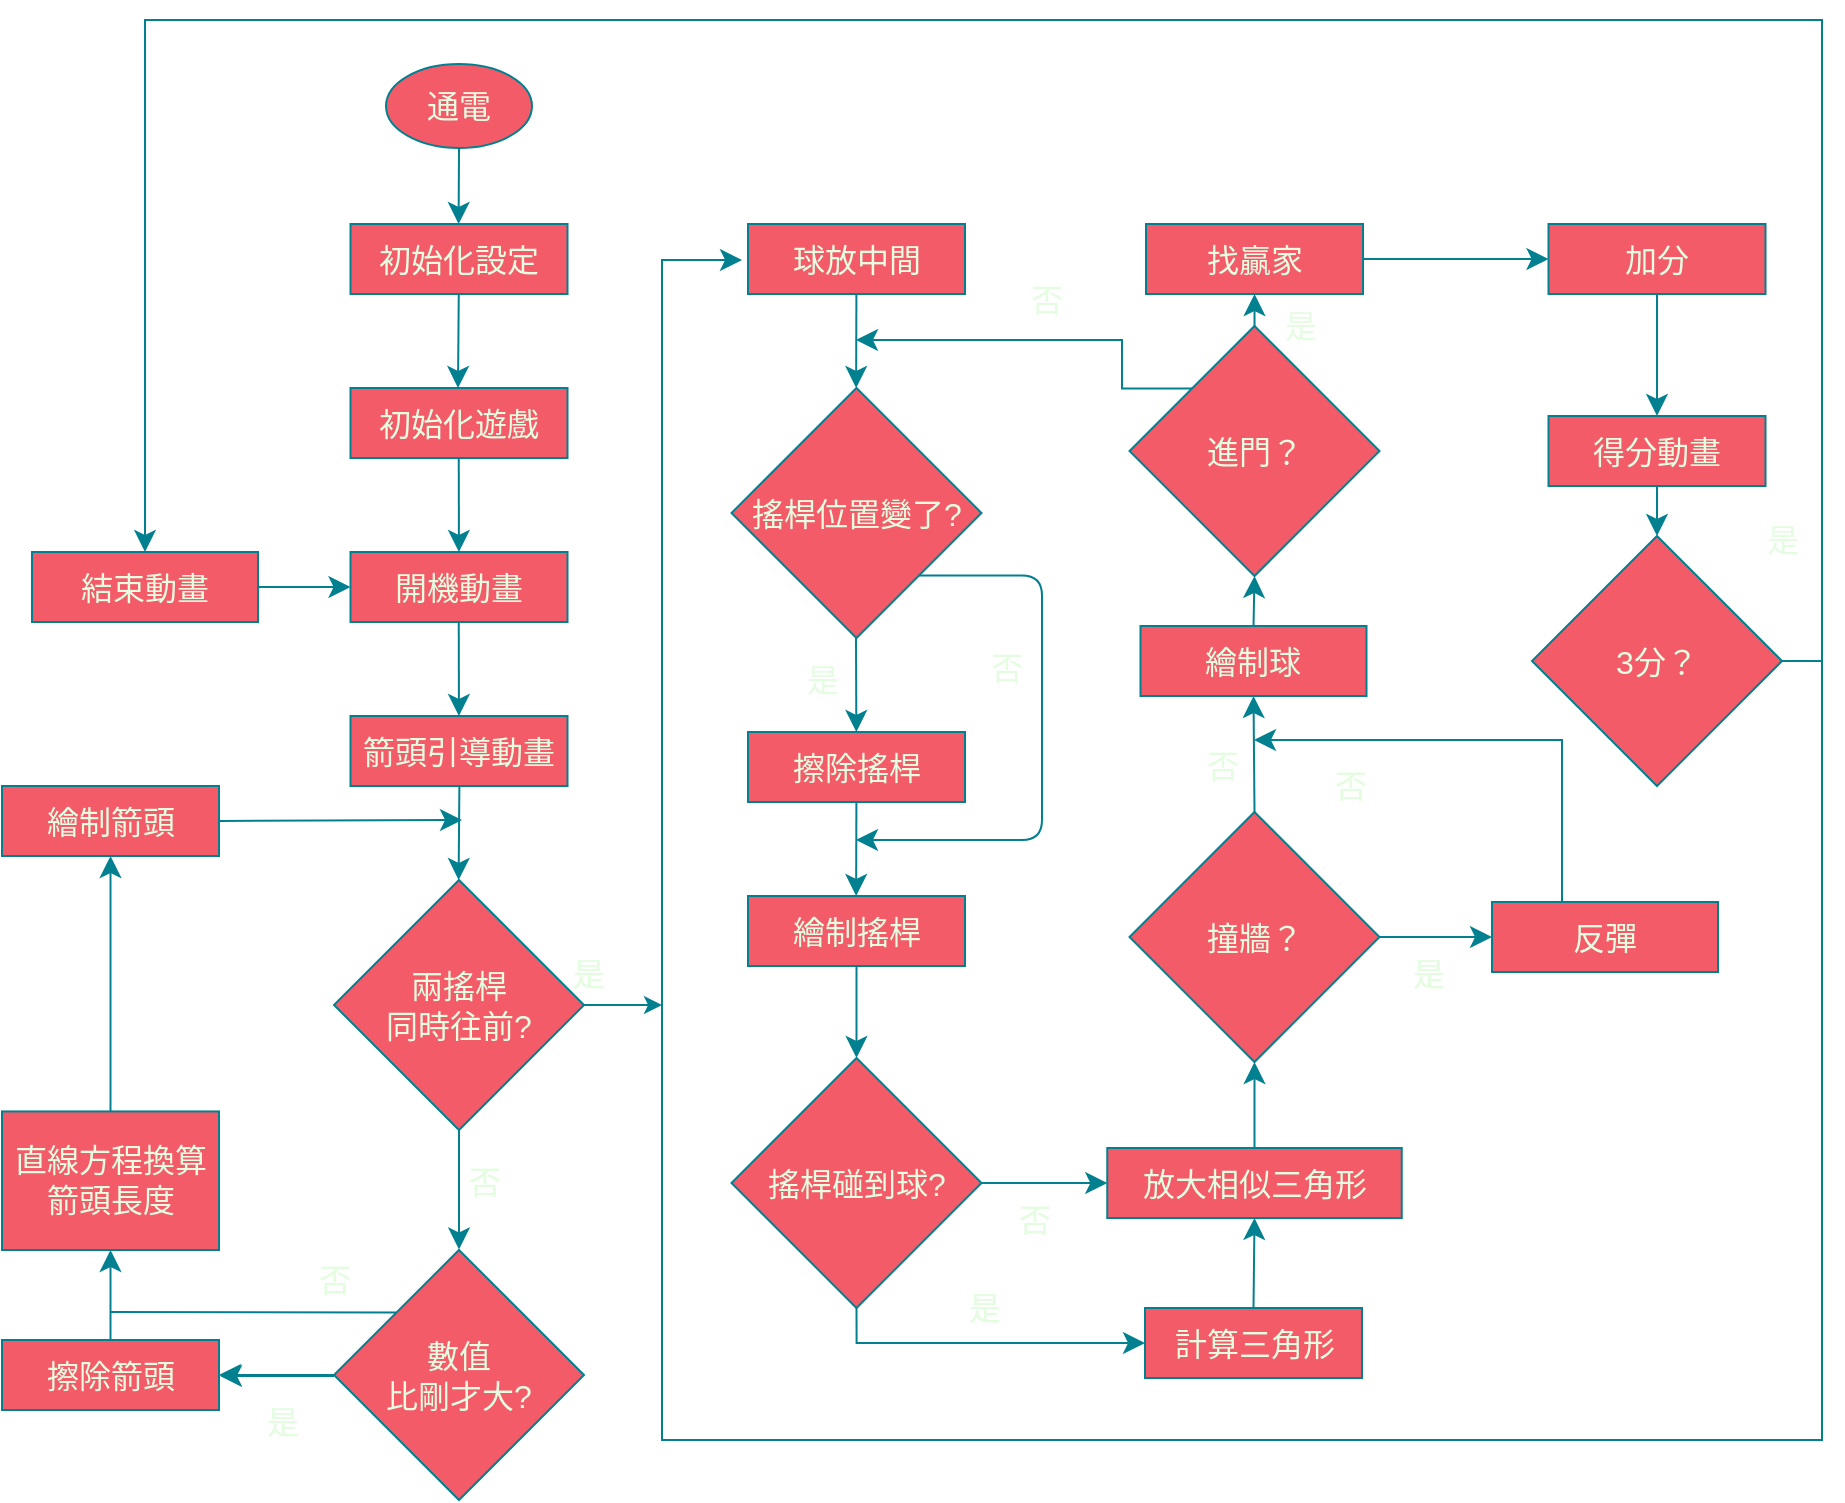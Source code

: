 <mxfile version="21.5.0" type="github">
  <diagram name="Page-1" id="_vV8z-4bH4aNI5SvgFvr">
    <mxGraphModel dx="1500" dy="757" grid="1" gridSize="10" guides="1" tooltips="1" connect="1" arrows="1" fold="1" page="0" pageScale="1" pageWidth="850" pageHeight="1100" background="none" math="0" shadow="0">
      <root>
        <mxCell id="0" />
        <mxCell id="1" parent="0" />
        <mxCell id="f-ifP4W6vxq-8xgNUm1K-2" value="通電" style="ellipse;whiteSpace=wrap;html=1;fontSize=16;labelBackgroundColor=none;rounded=0;fillColor=#F45B69;strokeColor=#028090;fontColor=#E4FDE1;" parent="1" vertex="1">
          <mxGeometry x="442" y="162" width="73" height="42" as="geometry" />
        </mxCell>
        <mxCell id="f-ifP4W6vxq-8xgNUm1K-3" value="初始化遊戲" style="rounded=0;whiteSpace=wrap;html=1;fontSize=16;labelBackgroundColor=none;fillColor=#F45B69;strokeColor=#028090;fontColor=#E4FDE1;" parent="1" vertex="1">
          <mxGeometry x="424.25" y="324" width="108.5" height="35" as="geometry" />
        </mxCell>
        <mxCell id="f-ifP4W6vxq-8xgNUm1K-6" value="開機動畫" style="rounded=0;whiteSpace=wrap;html=1;fontSize=16;labelBackgroundColor=none;fillColor=#F45B69;strokeColor=#028090;fontColor=#E4FDE1;" parent="1" vertex="1">
          <mxGeometry x="424.25" y="406" width="108.5" height="35" as="geometry" />
        </mxCell>
        <mxCell id="f-ifP4W6vxq-8xgNUm1K-7" value="" style="endArrow=classic;html=1;rounded=0;fontSize=12;startSize=8;endSize=8;curved=1;labelBackgroundColor=none;fontColor=default;strokeColor=#028090;" parent="1" target="f-ifP4W6vxq-8xgNUm1K-6" edge="1">
          <mxGeometry width="50" height="50" relative="1" as="geometry">
            <mxPoint x="478.38" y="359" as="sourcePoint" />
            <mxPoint x="478.38" y="386" as="targetPoint" />
          </mxGeometry>
        </mxCell>
        <mxCell id="f-ifP4W6vxq-8xgNUm1K-8" value="箭頭引導動畫" style="rounded=0;whiteSpace=wrap;html=1;fontSize=16;labelBackgroundColor=none;fillColor=#F45B69;strokeColor=#028090;fontColor=#E4FDE1;" parent="1" vertex="1">
          <mxGeometry x="424.25" y="488" width="108.5" height="35" as="geometry" />
        </mxCell>
        <mxCell id="f-ifP4W6vxq-8xgNUm1K-9" value="" style="endArrow=classic;html=1;rounded=0;fontSize=12;startSize=8;endSize=8;curved=1;labelBackgroundColor=none;fontColor=default;strokeColor=#028090;" parent="1" target="f-ifP4W6vxq-8xgNUm1K-8" edge="1">
          <mxGeometry width="50" height="50" relative="1" as="geometry">
            <mxPoint x="478.38" y="441" as="sourcePoint" />
            <mxPoint x="478.38" y="468" as="targetPoint" />
          </mxGeometry>
        </mxCell>
        <mxCell id="f-ifP4W6vxq-8xgNUm1K-11" value="" style="endArrow=classic;html=1;rounded=0;fontSize=12;startSize=8;endSize=8;curved=1;labelBackgroundColor=none;fontColor=default;strokeColor=#028090;" parent="1" edge="1">
          <mxGeometry width="50" height="50" relative="1" as="geometry">
            <mxPoint x="478.69" y="523" as="sourcePoint" />
            <mxPoint x="478.31" y="570" as="targetPoint" />
          </mxGeometry>
        </mxCell>
        <mxCell id="WK4xcvCWI10CoFq3gpq9-1" value="兩搖桿&lt;br&gt;同時往前?" style="rhombus;whiteSpace=wrap;html=1;fontSize=16;labelBackgroundColor=none;rounded=0;fillColor=#F45B69;strokeColor=#028090;fontColor=#E4FDE1;" parent="1" vertex="1">
          <mxGeometry x="416" y="570" width="125" height="125" as="geometry" />
        </mxCell>
        <mxCell id="WK4xcvCWI10CoFq3gpq9-6" value="" style="endArrow=classic;html=1;rounded=0;fontSize=12;startSize=8;endSize=8;curved=1;entryX=0.5;entryY=0;entryDx=0;entryDy=0;labelBackgroundColor=none;fontColor=default;strokeColor=#028090;" parent="1" source="WK4xcvCWI10CoFq3gpq9-1" edge="1">
          <mxGeometry width="50" height="50" relative="1" as="geometry">
            <mxPoint x="549" y="653" as="sourcePoint" />
            <mxPoint x="478.5" y="754.72" as="targetPoint" />
          </mxGeometry>
        </mxCell>
        <mxCell id="WK4xcvCWI10CoFq3gpq9-9" value="否" style="edgeLabel;html=1;align=center;verticalAlign=middle;resizable=0;points=[];fontSize=16;labelBackgroundColor=none;rounded=0;fontColor=#E4FDE1;" parent="WK4xcvCWI10CoFq3gpq9-6" vertex="1" connectable="0">
          <mxGeometry x="-0.248" relative="1" as="geometry">
            <mxPoint x="12" y="3" as="offset" />
          </mxGeometry>
        </mxCell>
        <mxCell id="1jzBC73_LfHKv8yz7753-2" value="否" style="edgeLabel;html=1;align=center;verticalAlign=middle;resizable=0;points=[];fontSize=16;labelBackgroundColor=none;rounded=0;fontColor=#E4FDE1;" vertex="1" connectable="0" parent="WK4xcvCWI10CoFq3gpq9-6">
          <mxGeometry x="-0.248" relative="1" as="geometry">
            <mxPoint x="12" y="3" as="offset" />
          </mxGeometry>
        </mxCell>
        <mxCell id="WK4xcvCWI10CoFq3gpq9-12" value="初始化設定" style="rounded=0;whiteSpace=wrap;html=1;fontSize=16;labelBackgroundColor=none;fillColor=#F45B69;strokeColor=#028090;fontColor=#E4FDE1;" parent="1" vertex="1">
          <mxGeometry x="424.25" y="242" width="108.5" height="35" as="geometry" />
        </mxCell>
        <mxCell id="WK4xcvCWI10CoFq3gpq9-13" value="" style="endArrow=classic;html=1;rounded=0;fontSize=12;startSize=8;endSize=8;curved=1;labelBackgroundColor=none;fontColor=default;strokeColor=#028090;" parent="1" edge="1">
          <mxGeometry width="50" height="50" relative="1" as="geometry">
            <mxPoint x="478.38" y="277" as="sourcePoint" />
            <mxPoint x="478" y="324" as="targetPoint" />
          </mxGeometry>
        </mxCell>
        <mxCell id="WK4xcvCWI10CoFq3gpq9-16" value="" style="endArrow=classic;html=1;rounded=0;fontSize=12;startSize=8;endSize=8;curved=1;exitX=0.5;exitY=1;exitDx=0;exitDy=0;labelBackgroundColor=none;fontColor=default;strokeColor=#028090;" parent="1" source="f-ifP4W6vxq-8xgNUm1K-2" edge="1">
          <mxGeometry width="50" height="50" relative="1" as="geometry">
            <mxPoint x="479" y="205" as="sourcePoint" />
            <mxPoint x="478.31" y="242" as="targetPoint" />
          </mxGeometry>
        </mxCell>
        <mxCell id="WK4xcvCWI10CoFq3gpq9-19" value="球放中間" style="rounded=0;whiteSpace=wrap;html=1;fontSize=16;labelBackgroundColor=none;fillColor=#F45B69;strokeColor=#028090;fontColor=#E4FDE1;" parent="1" vertex="1">
          <mxGeometry x="623" y="242" width="108.5" height="35" as="geometry" />
        </mxCell>
        <mxCell id="WK4xcvCWI10CoFq3gpq9-30" value="擦除搖桿" style="rounded=0;whiteSpace=wrap;html=1;fontSize=16;labelBackgroundColor=none;fillColor=#F45B69;strokeColor=#028090;fontColor=#E4FDE1;" parent="1" vertex="1">
          <mxGeometry x="623" y="496" width="108.5" height="35" as="geometry" />
        </mxCell>
        <mxCell id="WK4xcvCWI10CoFq3gpq9-31" value="是" style="endArrow=classic;html=1;rounded=0;fontSize=16;startSize=8;endSize=8;curved=1;labelBackgroundColor=none;fontColor=#E4FDE1;strokeColor=#028090;" parent="1" target="WK4xcvCWI10CoFq3gpq9-30" edge="1">
          <mxGeometry x="-0.109" y="-17" width="50" height="50" relative="1" as="geometry">
            <mxPoint x="677" y="449" as="sourcePoint" />
            <mxPoint x="677.13" y="476" as="targetPoint" />
            <mxPoint as="offset" />
          </mxGeometry>
        </mxCell>
        <mxCell id="WK4xcvCWI10CoFq3gpq9-34" value="直線方程換算&lt;br&gt;箭頭長度" style="rounded=0;whiteSpace=wrap;html=1;fontSize=16;labelBackgroundColor=none;fillColor=#F45B69;strokeColor=#028090;fontColor=#E4FDE1;" parent="1" vertex="1">
          <mxGeometry x="250" y="685.72" width="108.5" height="69.28" as="geometry" />
        </mxCell>
        <mxCell id="WK4xcvCWI10CoFq3gpq9-42" value="搖桿碰到球?" style="rhombus;whiteSpace=wrap;html=1;fontSize=16;labelBackgroundColor=none;rounded=0;fillColor=#F45B69;strokeColor=#028090;fontColor=#E4FDE1;" parent="1" vertex="1">
          <mxGeometry x="614.75" y="659" width="125" height="125" as="geometry" />
        </mxCell>
        <mxCell id="WK4xcvCWI10CoFq3gpq9-45" value="放大相似三角形" style="rounded=0;whiteSpace=wrap;html=1;fontSize=16;labelBackgroundColor=none;fillColor=#F45B69;strokeColor=#028090;fontColor=#E4FDE1;" parent="1" vertex="1">
          <mxGeometry x="802.63" y="704" width="147.25" height="35" as="geometry" />
        </mxCell>
        <mxCell id="WK4xcvCWI10CoFq3gpq9-46" value="" style="endArrow=classic;html=1;rounded=0;fontSize=12;startSize=8;endSize=8;curved=1;entryX=0;entryY=0.5;entryDx=0;entryDy=0;exitX=1;exitY=0.5;exitDx=0;exitDy=0;labelBackgroundColor=none;fontColor=default;strokeColor=#028090;" parent="1" source="WK4xcvCWI10CoFq3gpq9-42" target="WK4xcvCWI10CoFq3gpq9-45" edge="1">
          <mxGeometry width="50" height="50" relative="1" as="geometry">
            <mxPoint x="773" y="738" as="sourcePoint" />
            <mxPoint x="810" y="621" as="targetPoint" />
          </mxGeometry>
        </mxCell>
        <mxCell id="WK4xcvCWI10CoFq3gpq9-78" value="否" style="edgeLabel;html=1;align=center;verticalAlign=middle;resizable=0;points=[];fontSize=16;labelBackgroundColor=none;rounded=0;fontColor=#E4FDE1;" parent="WK4xcvCWI10CoFq3gpq9-46" vertex="1" connectable="0">
          <mxGeometry x="-0.193" relative="1" as="geometry">
            <mxPoint y="18" as="offset" />
          </mxGeometry>
        </mxCell>
        <mxCell id="1jzBC73_LfHKv8yz7753-6" value="否" style="edgeLabel;html=1;align=center;verticalAlign=middle;resizable=0;points=[];fontSize=16;labelBackgroundColor=none;rounded=0;fontColor=#E4FDE1;" vertex="1" connectable="0" parent="WK4xcvCWI10CoFq3gpq9-46">
          <mxGeometry x="-0.193" relative="1" as="geometry">
            <mxPoint y="18" as="offset" />
          </mxGeometry>
        </mxCell>
        <mxCell id="WK4xcvCWI10CoFq3gpq9-49" value="計算三角形" style="rounded=0;whiteSpace=wrap;html=1;fontSize=16;labelBackgroundColor=none;fillColor=#F45B69;strokeColor=#028090;fontColor=#E4FDE1;" parent="1" vertex="1">
          <mxGeometry x="821.5" y="784" width="108.5" height="35" as="geometry" />
        </mxCell>
        <mxCell id="WK4xcvCWI10CoFq3gpq9-50" value="搖桿位置變了?" style="rhombus;whiteSpace=wrap;html=1;fontSize=16;labelBackgroundColor=none;rounded=0;fillColor=#F45B69;strokeColor=#028090;fontColor=#E4FDE1;" parent="1" vertex="1">
          <mxGeometry x="614.75" y="324" width="125" height="125" as="geometry" />
        </mxCell>
        <mxCell id="WK4xcvCWI10CoFq3gpq9-51" value="" style="endArrow=classic;html=1;rounded=0;fontSize=12;startSize=8;endSize=8;curved=1;labelBackgroundColor=none;fontColor=default;strokeColor=#028090;" parent="1" edge="1">
          <mxGeometry width="50" height="50" relative="1" as="geometry">
            <mxPoint x="677.2" y="277" as="sourcePoint" />
            <mxPoint x="677.07" y="324" as="targetPoint" />
          </mxGeometry>
        </mxCell>
        <mxCell id="WK4xcvCWI10CoFq3gpq9-55" value="" style="endArrow=classic;html=1;rounded=0;fontSize=12;startSize=8;endSize=8;curved=1;labelBackgroundColor=none;fontColor=default;strokeColor=#028090;" parent="1" edge="1">
          <mxGeometry width="50" height="50" relative="1" as="geometry">
            <mxPoint x="677.2" y="531" as="sourcePoint" />
            <mxPoint x="677.07" y="578" as="targetPoint" />
          </mxGeometry>
        </mxCell>
        <mxCell id="YpbLFoR8284MwdoEuXKl-1" style="orthogonalLoop=1;jettySize=auto;html=1;exitX=0;exitY=0;exitDx=0;exitDy=0;fontSize=12;startSize=8;endSize=8;labelBackgroundColor=none;fontColor=default;rounded=0;endArrow=none;endFill=0;strokeColor=#028090;" parent="1" source="WK4xcvCWI10CoFq3gpq9-56" edge="1">
          <mxGeometry relative="1" as="geometry">
            <mxPoint x="304" y="786" as="targetPoint" />
          </mxGeometry>
        </mxCell>
        <mxCell id="YpbLFoR8284MwdoEuXKl-2" value="否" style="edgeLabel;html=1;align=center;verticalAlign=middle;resizable=0;points=[];fontSize=16;labelBackgroundColor=none;rounded=0;fontColor=#E4FDE1;" parent="YpbLFoR8284MwdoEuXKl-1" vertex="1" connectable="0">
          <mxGeometry x="-0.115" y="-3" relative="1" as="geometry">
            <mxPoint x="32" y="-13" as="offset" />
          </mxGeometry>
        </mxCell>
        <mxCell id="1jzBC73_LfHKv8yz7753-3" value="否" style="edgeLabel;html=1;align=center;verticalAlign=middle;resizable=0;points=[];fontSize=16;labelBackgroundColor=none;rounded=0;fontColor=#E4FDE1;" vertex="1" connectable="0" parent="YpbLFoR8284MwdoEuXKl-1">
          <mxGeometry x="-0.115" y="-3" relative="1" as="geometry">
            <mxPoint x="32" y="-13" as="offset" />
          </mxGeometry>
        </mxCell>
        <mxCell id="WK4xcvCWI10CoFq3gpq9-56" value="數值&lt;br&gt;比剛才大?" style="rhombus;whiteSpace=wrap;html=1;fontSize=16;labelBackgroundColor=none;rounded=0;fillColor=#F45B69;strokeColor=#028090;fontColor=#E4FDE1;" parent="1" vertex="1">
          <mxGeometry x="416" y="755" width="125" height="125" as="geometry" />
        </mxCell>
        <mxCell id="WK4xcvCWI10CoFq3gpq9-57" value="" style="endArrow=classic;html=1;rounded=0;fontSize=12;startSize=8;endSize=8;curved=1;labelBackgroundColor=none;fontColor=default;exitX=0.5;exitY=0;exitDx=0;exitDy=0;entryX=0.5;entryY=1;entryDx=0;entryDy=0;strokeColor=#028090;" parent="1" source="WK4xcvCWI10CoFq3gpq9-58" target="WK4xcvCWI10CoFq3gpq9-34" edge="1">
          <mxGeometry width="50" height="50" relative="1" as="geometry">
            <mxPoint x="320" y="780" as="sourcePoint" />
            <mxPoint x="370" y="770" as="targetPoint" />
          </mxGeometry>
        </mxCell>
        <mxCell id="WK4xcvCWI10CoFq3gpq9-58" value="擦除箭頭" style="rounded=0;whiteSpace=wrap;html=1;fontSize=16;labelBackgroundColor=none;fillColor=#F45B69;strokeColor=#028090;fontColor=#E4FDE1;" parent="1" vertex="1">
          <mxGeometry x="250" y="800" width="108.5" height="35" as="geometry" />
        </mxCell>
        <mxCell id="WK4xcvCWI10CoFq3gpq9-63" value="是" style="endArrow=classic;html=1;rounded=0;fontSize=16;startSize=8;endSize=8;curved=1;labelBackgroundColor=none;fontColor=#E4FDE1;exitX=0;exitY=0.5;exitDx=0;exitDy=0;strokeColor=#028090;" parent="1" source="WK4xcvCWI10CoFq3gpq9-56" target="WK4xcvCWI10CoFq3gpq9-58" edge="1">
          <mxGeometry x="-0.096" y="23" width="50" height="50" relative="1" as="geometry">
            <mxPoint x="321.69" y="679.86" as="sourcePoint" />
            <mxPoint x="360" y="723" as="targetPoint" />
            <mxPoint as="offset" />
          </mxGeometry>
        </mxCell>
        <mxCell id="WK4xcvCWI10CoFq3gpq9-65" value="繪制箭頭" style="rounded=0;whiteSpace=wrap;html=1;fontSize=16;labelBackgroundColor=none;fillColor=#F45B69;strokeColor=#028090;fontColor=#E4FDE1;" parent="1" vertex="1">
          <mxGeometry x="250" y="523.0" width="108.5" height="35" as="geometry" />
        </mxCell>
        <mxCell id="WK4xcvCWI10CoFq3gpq9-66" value="" style="endArrow=classic;html=1;rounded=0;fontSize=12;startSize=8;endSize=8;curved=1;exitX=0.5;exitY=0;exitDx=0;exitDy=0;labelBackgroundColor=none;fontColor=default;entryX=0.5;entryY=1;entryDx=0;entryDy=0;strokeColor=#028090;" parent="1" source="WK4xcvCWI10CoFq3gpq9-34" target="WK4xcvCWI10CoFq3gpq9-65" edge="1">
          <mxGeometry width="50" height="50" relative="1" as="geometry">
            <mxPoint x="322" y="645.0" as="sourcePoint" />
            <mxPoint x="340" y="590" as="targetPoint" />
          </mxGeometry>
        </mxCell>
        <mxCell id="WK4xcvCWI10CoFq3gpq9-67" value="" style="endArrow=classic;html=1;rounded=0;fontSize=12;startSize=8;endSize=8;exitX=1;exitY=0.5;exitDx=0;exitDy=0;labelBackgroundColor=none;fontColor=default;endFill=1;strokeColor=#028090;" parent="1" source="WK4xcvCWI10CoFq3gpq9-65" edge="1">
          <mxGeometry width="50" height="50" relative="1" as="geometry">
            <mxPoint x="364" y="613" as="sourcePoint" />
            <mxPoint x="480" y="540" as="targetPoint" />
          </mxGeometry>
        </mxCell>
        <mxCell id="WK4xcvCWI10CoFq3gpq9-69" value="繪制搖桿" style="rounded=0;whiteSpace=wrap;html=1;fontSize=16;labelBackgroundColor=none;fillColor=#F45B69;strokeColor=#028090;fontColor=#E4FDE1;" parent="1" vertex="1">
          <mxGeometry x="623" y="578" width="108.5" height="35" as="geometry" />
        </mxCell>
        <mxCell id="WK4xcvCWI10CoFq3gpq9-70" value="" style="endArrow=classic;html=1;rounded=0;fontSize=12;startSize=8;endSize=8;curved=1;entryX=0.5;entryY=0;entryDx=0;entryDy=0;exitX=0.5;exitY=1;exitDx=0;exitDy=0;labelBackgroundColor=none;fontColor=default;strokeColor=#028090;" parent="1" source="WK4xcvCWI10CoFq3gpq9-69" target="WK4xcvCWI10CoFq3gpq9-42" edge="1">
          <mxGeometry width="50" height="50" relative="1" as="geometry">
            <mxPoint x="677.2" y="613" as="sourcePoint" />
            <mxPoint x="706" y="650" as="targetPoint" />
          </mxGeometry>
        </mxCell>
        <mxCell id="WK4xcvCWI10CoFq3gpq9-72" value="" style="endArrow=classic;html=1;rounded=0;fontSize=12;startSize=8;endSize=8;entryX=0;entryY=0.5;entryDx=0;entryDy=0;exitX=0.5;exitY=1;exitDx=0;exitDy=0;edgeStyle=orthogonalEdgeStyle;labelBackgroundColor=none;fontColor=default;strokeColor=#028090;" parent="1" source="WK4xcvCWI10CoFq3gpq9-42" target="WK4xcvCWI10CoFq3gpq9-49" edge="1">
          <mxGeometry width="50" height="50" relative="1" as="geometry">
            <mxPoint x="717" y="771" as="sourcePoint" />
            <mxPoint x="767" y="721" as="targetPoint" />
          </mxGeometry>
        </mxCell>
        <mxCell id="WK4xcvCWI10CoFq3gpq9-73" value="是" style="edgeLabel;html=1;align=center;verticalAlign=middle;resizable=0;points=[];fontSize=16;labelBackgroundColor=none;rounded=0;fontColor=#E4FDE1;" parent="WK4xcvCWI10CoFq3gpq9-72" vertex="1" connectable="0">
          <mxGeometry x="-0.068" y="2" relative="1" as="geometry">
            <mxPoint x="5" y="-16" as="offset" />
          </mxGeometry>
        </mxCell>
        <mxCell id="1jzBC73_LfHKv8yz7753-5" value="是" style="edgeLabel;html=1;align=center;verticalAlign=middle;resizable=0;points=[];fontSize=16;labelBackgroundColor=none;rounded=0;fontColor=#E4FDE1;" vertex="1" connectable="0" parent="WK4xcvCWI10CoFq3gpq9-72">
          <mxGeometry x="-0.068" y="2" relative="1" as="geometry">
            <mxPoint x="5" y="-16" as="offset" />
          </mxGeometry>
        </mxCell>
        <mxCell id="WK4xcvCWI10CoFq3gpq9-76" value="" style="endArrow=classic;html=1;rounded=0;fontSize=12;startSize=8;endSize=8;curved=1;exitX=0.5;exitY=0;exitDx=0;exitDy=0;entryX=0.5;entryY=1;entryDx=0;entryDy=0;labelBackgroundColor=none;fontColor=default;strokeColor=#028090;" parent="1" source="WK4xcvCWI10CoFq3gpq9-49" target="WK4xcvCWI10CoFq3gpq9-45" edge="1">
          <mxGeometry width="50" height="50" relative="1" as="geometry">
            <mxPoint x="826" y="717" as="sourcePoint" />
            <mxPoint x="931" y="760" as="targetPoint" />
          </mxGeometry>
        </mxCell>
        <mxCell id="WK4xcvCWI10CoFq3gpq9-79" value="繪制球" style="rounded=0;whiteSpace=wrap;html=1;fontSize=16;labelBackgroundColor=none;fillColor=#F45B69;strokeColor=#028090;fontColor=#E4FDE1;" parent="1" vertex="1">
          <mxGeometry x="819.25" y="443" width="113" height="35" as="geometry" />
        </mxCell>
        <mxCell id="WK4xcvCWI10CoFq3gpq9-84" value="" style="endArrow=classic;html=1;rounded=0;fontSize=12;startSize=8;endSize=8;curved=1;exitX=0.5;exitY=0;exitDx=0;exitDy=0;entryX=0.5;entryY=1;entryDx=0;entryDy=0;labelBackgroundColor=none;fontColor=default;strokeColor=#028090;" parent="1" source="y1NbbbOnnYokH4AwfsoX-2" target="WK4xcvCWI10CoFq3gpq9-79" edge="1">
          <mxGeometry width="50" height="50" relative="1" as="geometry">
            <mxPoint x="894" y="565" as="sourcePoint" />
            <mxPoint x="944" y="515" as="targetPoint" />
          </mxGeometry>
        </mxCell>
        <mxCell id="y1NbbbOnnYokH4AwfsoX-4" value="否" style="edgeLabel;html=1;align=center;verticalAlign=middle;resizable=0;points=[];fontSize=16;labelBackgroundColor=none;rounded=0;fontColor=#E4FDE1;" parent="WK4xcvCWI10CoFq3gpq9-84" vertex="1" connectable="0">
          <mxGeometry x="-0.45" y="1" relative="1" as="geometry">
            <mxPoint x="-15" y="-7" as="offset" />
          </mxGeometry>
        </mxCell>
        <mxCell id="WK4xcvCWI10CoFq3gpq9-85" value="進門？" style="rhombus;whiteSpace=wrap;html=1;fontSize=16;labelBackgroundColor=none;rounded=0;fillColor=#F45B69;strokeColor=#028090;fontColor=#E4FDE1;" parent="1" vertex="1">
          <mxGeometry x="813.76" y="293" width="125" height="125" as="geometry" />
        </mxCell>
        <mxCell id="WK4xcvCWI10CoFq3gpq9-86" value="" style="endArrow=classic;html=1;rounded=0;fontSize=12;startSize=8;endSize=8;curved=1;exitX=0.5;exitY=0;exitDx=0;exitDy=0;entryX=0.5;entryY=1;entryDx=0;entryDy=0;labelBackgroundColor=none;fontColor=default;strokeColor=#028090;" parent="1" source="WK4xcvCWI10CoFq3gpq9-79" target="WK4xcvCWI10CoFq3gpq9-85" edge="1">
          <mxGeometry width="50" height="50" relative="1" as="geometry">
            <mxPoint x="820.25" y="464" as="sourcePoint" />
            <mxPoint x="875.25" y="459" as="targetPoint" />
          </mxGeometry>
        </mxCell>
        <mxCell id="WK4xcvCWI10CoFq3gpq9-90" value="" style="endArrow=classic;html=1;rounded=0;fontSize=12;startSize=8;endSize=8;exitX=0;exitY=0;exitDx=0;exitDy=0;labelBackgroundColor=none;fontColor=default;edgeStyle=orthogonalEdgeStyle;endFill=1;strokeColor=#028090;" parent="1" source="WK4xcvCWI10CoFq3gpq9-85" edge="1">
          <mxGeometry x="0.073" y="-141" width="50" height="50" relative="1" as="geometry">
            <mxPoint x="869" y="447" as="sourcePoint" />
            <mxPoint x="677" y="300" as="targetPoint" />
            <Array as="points">
              <mxPoint x="810" y="324" />
              <mxPoint x="810" y="300" />
            </Array>
            <mxPoint x="101" y="42" as="offset" />
          </mxGeometry>
        </mxCell>
        <mxCell id="y1NbbbOnnYokH4AwfsoX-23" value="否" style="edgeLabel;html=1;align=center;verticalAlign=middle;resizable=0;points=[];fontSize=16;labelBackgroundColor=none;rounded=0;fontColor=#E4FDE1;" parent="WK4xcvCWI10CoFq3gpq9-90" vertex="1" connectable="0">
          <mxGeometry x="-0.188" y="-7" relative="1" as="geometry">
            <mxPoint x="-20" y="-13" as="offset" />
          </mxGeometry>
        </mxCell>
        <mxCell id="WK4xcvCWI10CoFq3gpq9-93" value="找贏家" style="rounded=0;whiteSpace=wrap;html=1;fontSize=16;labelBackgroundColor=none;fillColor=#F45B69;strokeColor=#028090;fontColor=#E4FDE1;" parent="1" vertex="1">
          <mxGeometry x="822.01" y="242" width="108.5" height="35" as="geometry" />
        </mxCell>
        <mxCell id="WK4xcvCWI10CoFq3gpq9-95" value="" style="endArrow=classic;html=1;rounded=0;fontSize=12;startSize=8;endSize=8;curved=1;exitX=0.5;exitY=0;exitDx=0;exitDy=0;entryX=0.5;entryY=1;entryDx=0;entryDy=0;labelBackgroundColor=none;fontColor=default;strokeColor=#028090;" parent="1" source="WK4xcvCWI10CoFq3gpq9-85" target="WK4xcvCWI10CoFq3gpq9-93" edge="1">
          <mxGeometry width="50" height="50" relative="1" as="geometry">
            <mxPoint x="1010.25" y="284" as="sourcePoint" />
            <mxPoint x="1060.25" y="234" as="targetPoint" />
          </mxGeometry>
        </mxCell>
        <mxCell id="WK4xcvCWI10CoFq3gpq9-96" value="加分" style="rounded=0;whiteSpace=wrap;html=1;fontSize=16;labelBackgroundColor=none;fillColor=#F45B69;strokeColor=#028090;fontColor=#E4FDE1;" parent="1" vertex="1">
          <mxGeometry x="1023.25" y="242" width="108.5" height="35" as="geometry" />
        </mxCell>
        <mxCell id="WK4xcvCWI10CoFq3gpq9-97" value="" style="endArrow=classic;html=1;rounded=0;fontSize=12;startSize=8;endSize=8;curved=1;entryX=0;entryY=0.5;entryDx=0;entryDy=0;exitX=1;exitY=0.5;exitDx=0;exitDy=0;labelBackgroundColor=none;fontColor=default;strokeColor=#028090;" parent="1" source="WK4xcvCWI10CoFq3gpq9-93" target="WK4xcvCWI10CoFq3gpq9-96" edge="1">
          <mxGeometry width="50" height="50" relative="1" as="geometry">
            <mxPoint x="966" y="201" as="sourcePoint" />
            <mxPoint x="1060.24" y="152" as="targetPoint" />
          </mxGeometry>
        </mxCell>
        <mxCell id="WK4xcvCWI10CoFq3gpq9-98" value="得分動畫" style="rounded=0;whiteSpace=wrap;html=1;fontSize=16;labelBackgroundColor=none;fillColor=#F45B69;strokeColor=#028090;fontColor=#E4FDE1;" parent="1" vertex="1">
          <mxGeometry x="1023.25" y="338" width="108.5" height="35" as="geometry" />
        </mxCell>
        <mxCell id="WK4xcvCWI10CoFq3gpq9-99" value="" style="endArrow=classic;html=1;rounded=0;fontSize=12;startSize=8;endSize=8;curved=1;exitX=0.5;exitY=1;exitDx=0;exitDy=0;entryX=0.5;entryY=0;entryDx=0;entryDy=0;labelBackgroundColor=none;fontColor=default;strokeColor=#028090;" parent="1" source="WK4xcvCWI10CoFq3gpq9-96" target="WK4xcvCWI10CoFq3gpq9-98" edge="1">
          <mxGeometry width="50" height="50" relative="1" as="geometry">
            <mxPoint x="1042" y="268" as="sourcePoint" />
            <mxPoint x="1139" y="300" as="targetPoint" />
          </mxGeometry>
        </mxCell>
        <mxCell id="WK4xcvCWI10CoFq3gpq9-100" value="3分？" style="rhombus;whiteSpace=wrap;html=1;fontSize=16;labelBackgroundColor=none;rounded=0;fillColor=#F45B69;strokeColor=#028090;fontColor=#E4FDE1;" parent="1" vertex="1">
          <mxGeometry x="1015" y="398" width="125" height="125" as="geometry" />
        </mxCell>
        <mxCell id="WK4xcvCWI10CoFq3gpq9-101" value="" style="endArrow=classic;html=1;rounded=0;fontSize=12;startSize=8;endSize=8;curved=1;entryX=0.5;entryY=0;entryDx=0;entryDy=0;exitX=0.5;exitY=1;exitDx=0;exitDy=0;labelBackgroundColor=none;fontColor=default;strokeColor=#028090;" parent="1" source="WK4xcvCWI10CoFq3gpq9-98" target="WK4xcvCWI10CoFq3gpq9-100" edge="1">
          <mxGeometry width="50" height="50" relative="1" as="geometry">
            <mxPoint x="1169" y="224" as="sourcePoint" />
            <mxPoint x="1219" y="174" as="targetPoint" />
          </mxGeometry>
        </mxCell>
        <mxCell id="y1NbbbOnnYokH4AwfsoX-3" value="" style="endArrow=classic;html=1;rounded=0;fontSize=12;startSize=8;endSize=8;curved=1;exitX=0.5;exitY=0;exitDx=0;exitDy=0;entryX=0.5;entryY=1;entryDx=0;entryDy=0;labelBackgroundColor=none;fontColor=default;strokeColor=#028090;" parent="1" source="WK4xcvCWI10CoFq3gpq9-45" target="y1NbbbOnnYokH4AwfsoX-2" edge="1">
          <mxGeometry width="50" height="50" relative="1" as="geometry">
            <mxPoint x="876" y="704" as="sourcePoint" />
            <mxPoint x="876" y="531" as="targetPoint" />
          </mxGeometry>
        </mxCell>
        <mxCell id="y1NbbbOnnYokH4AwfsoX-2" value="撞牆？" style="rhombus;whiteSpace=wrap;html=1;fontSize=16;labelBackgroundColor=none;rounded=0;labelPosition=center;verticalLabelPosition=middle;align=center;verticalAlign=middle;fillColor=#F45B69;strokeColor=#028090;fontColor=#E4FDE1;" parent="1" vertex="1">
          <mxGeometry x="813.75" y="536" width="125" height="125" as="geometry" />
        </mxCell>
        <mxCell id="y1NbbbOnnYokH4AwfsoX-5" value="反彈" style="rounded=0;whiteSpace=wrap;html=1;fontSize=16;labelBackgroundColor=none;fillColor=#F45B69;strokeColor=#028090;fontColor=#E4FDE1;" parent="1" vertex="1">
          <mxGeometry x="995" y="581" width="113" height="35" as="geometry" />
        </mxCell>
        <mxCell id="y1NbbbOnnYokH4AwfsoX-7" value="" style="endArrow=classic;html=1;rounded=0;fontSize=12;startSize=8;endSize=8;curved=1;exitX=1;exitY=0.5;exitDx=0;exitDy=0;entryX=0;entryY=0.5;entryDx=0;entryDy=0;labelBackgroundColor=none;fontColor=default;strokeColor=#028090;" parent="1" source="y1NbbbOnnYokH4AwfsoX-2" target="y1NbbbOnnYokH4AwfsoX-5" edge="1">
          <mxGeometry width="50" height="50" relative="1" as="geometry">
            <mxPoint x="964" y="597" as="sourcePoint" />
            <mxPoint x="964" y="554" as="targetPoint" />
          </mxGeometry>
        </mxCell>
        <mxCell id="y1NbbbOnnYokH4AwfsoX-14" value="是" style="edgeLabel;html=1;align=center;verticalAlign=middle;resizable=0;points=[];fontSize=16;labelBackgroundColor=none;rounded=0;fontColor=#E4FDE1;" parent="y1NbbbOnnYokH4AwfsoX-7" vertex="1" connectable="0">
          <mxGeometry x="-0.16" relative="1" as="geometry">
            <mxPoint y="18" as="offset" />
          </mxGeometry>
        </mxCell>
        <mxCell id="1jzBC73_LfHKv8yz7753-7" value="是" style="edgeLabel;html=1;align=center;verticalAlign=middle;resizable=0;points=[];fontSize=16;labelBackgroundColor=none;rounded=0;fontColor=#E4FDE1;" vertex="1" connectable="0" parent="y1NbbbOnnYokH4AwfsoX-7">
          <mxGeometry x="-0.16" relative="1" as="geometry">
            <mxPoint y="18" as="offset" />
          </mxGeometry>
        </mxCell>
        <mxCell id="y1NbbbOnnYokH4AwfsoX-8" value="" style="endArrow=classic;html=1;rounded=0;fontSize=12;startSize=8;endSize=8;exitX=0.5;exitY=0;exitDx=0;exitDy=0;labelBackgroundColor=none;fontColor=default;endFill=1;edgeStyle=orthogonalEdgeStyle;strokeColor=#028090;" parent="1" source="y1NbbbOnnYokH4AwfsoX-5" edge="1">
          <mxGeometry width="50" height="50" relative="1" as="geometry">
            <mxPoint x="1048" y="522" as="sourcePoint" />
            <mxPoint x="876" y="500" as="targetPoint" />
            <Array as="points">
              <mxPoint x="1030" y="581" />
              <mxPoint x="1030" y="500" />
            </Array>
          </mxGeometry>
        </mxCell>
        <mxCell id="y1NbbbOnnYokH4AwfsoX-9" value="結束動畫" style="rounded=0;whiteSpace=wrap;html=1;fontSize=16;labelBackgroundColor=none;fillColor=#F45B69;strokeColor=#028090;fontColor=#E4FDE1;" parent="1" vertex="1">
          <mxGeometry x="265" y="406" width="113" height="35" as="geometry" />
        </mxCell>
        <mxCell id="y1NbbbOnnYokH4AwfsoX-11" value="" style="endArrow=classic;html=1;rounded=0;fontSize=12;startSize=8;endSize=8;curved=1;entryX=0;entryY=0.5;entryDx=0;entryDy=0;exitX=1;exitY=0.5;exitDx=0;exitDy=0;labelBackgroundColor=none;fontColor=default;strokeColor=#028090;" parent="1" source="y1NbbbOnnYokH4AwfsoX-9" target="f-ifP4W6vxq-8xgNUm1K-6" edge="1">
          <mxGeometry width="50" height="50" relative="1" as="geometry">
            <mxPoint x="346" y="453" as="sourcePoint" />
            <mxPoint x="396" y="403" as="targetPoint" />
          </mxGeometry>
        </mxCell>
        <mxCell id="y1NbbbOnnYokH4AwfsoX-12" value="是" style="endArrow=classic;html=1;rounded=0;fontSize=16;startSize=8;endSize=8;entryX=0.5;entryY=0;entryDx=0;entryDy=0;edgeStyle=elbowEdgeStyle;elbow=vertical;labelBackgroundColor=none;fontColor=#E4FDE1;strokeColor=#028090;" parent="1" target="y1NbbbOnnYokH4AwfsoX-9" edge="1">
          <mxGeometry x="-0.916" y="20" width="50" height="50" relative="1" as="geometry">
            <mxPoint x="1160" y="460" as="sourcePoint" />
            <mxPoint x="896" y="75" as="targetPoint" />
            <Array as="points">
              <mxPoint x="880" y="140" />
              <mxPoint x="729" y="117" />
            </Array>
            <mxPoint as="offset" />
          </mxGeometry>
        </mxCell>
        <mxCell id="y1NbbbOnnYokH4AwfsoX-15" value="" style="endArrow=classic;html=1;rounded=0;fontSize=12;startSize=8;endSize=8;exitX=1;exitY=0.5;exitDx=0;exitDy=0;edgeStyle=orthogonalEdgeStyle;elbow=vertical;labelBackgroundColor=none;fontColor=default;endFill=1;strokeColor=#028090;" parent="1" source="WK4xcvCWI10CoFq3gpq9-100" edge="1">
          <mxGeometry width="50" height="50" relative="1" as="geometry">
            <mxPoint x="841" y="960" as="sourcePoint" />
            <mxPoint x="620" y="260" as="targetPoint" />
            <Array as="points">
              <mxPoint x="1160" y="461" />
              <mxPoint x="1160" y="850" />
              <mxPoint x="580" y="850" />
            </Array>
          </mxGeometry>
        </mxCell>
        <mxCell id="y1NbbbOnnYokH4AwfsoX-16" value="否" style="edgeLabel;html=1;align=center;verticalAlign=middle;resizable=0;points=[];fontSize=16;labelBackgroundColor=none;rounded=0;fontColor=#E4FDE1;" parent="y1NbbbOnnYokH4AwfsoX-15" vertex="1" connectable="0">
          <mxGeometry x="0.053" y="1" relative="1" as="geometry">
            <mxPoint x="207" y="-328" as="offset" />
          </mxGeometry>
        </mxCell>
        <mxCell id="1jzBC73_LfHKv8yz7753-8" value="否" style="edgeLabel;html=1;align=center;verticalAlign=middle;resizable=0;points=[];fontSize=16;labelBackgroundColor=none;rounded=0;fontColor=#E4FDE1;" vertex="1" connectable="0" parent="y1NbbbOnnYokH4AwfsoX-15">
          <mxGeometry x="0.053" y="1" relative="1" as="geometry">
            <mxPoint x="207" y="-328" as="offset" />
          </mxGeometry>
        </mxCell>
        <mxCell id="y1NbbbOnnYokH4AwfsoX-19" value="" style="endArrow=classic;html=1;rounded=0;fontSize=12;exitX=1;exitY=0.5;exitDx=0;exitDy=0;edgeStyle=elbowEdgeStyle;labelBackgroundColor=none;fontColor=default;endFill=1;strokeColor=#028090;" parent="1" source="WK4xcvCWI10CoFq3gpq9-1" edge="1">
          <mxGeometry width="50" height="50" relative="1" as="geometry">
            <mxPoint x="541" y="633" as="sourcePoint" />
            <mxPoint x="580" y="633" as="targetPoint" />
            <Array as="points">
              <mxPoint x="580" y="450" />
            </Array>
          </mxGeometry>
        </mxCell>
        <mxCell id="y1NbbbOnnYokH4AwfsoX-22" value="是" style="edgeLabel;html=1;align=center;verticalAlign=middle;resizable=0;points=[];fontSize=16;labelBackgroundColor=none;rounded=0;fontColor=#E4FDE1;" parent="y1NbbbOnnYokH4AwfsoX-19" vertex="1" connectable="0">
          <mxGeometry x="-0.907" y="-2" relative="1" as="geometry">
            <mxPoint y="-18" as="offset" />
          </mxGeometry>
        </mxCell>
        <mxCell id="1jzBC73_LfHKv8yz7753-1" value="是" style="edgeLabel;html=1;align=center;verticalAlign=middle;resizable=0;points=[];fontSize=16;labelBackgroundColor=none;rounded=0;fontColor=#E4FDE1;" vertex="1" connectable="0" parent="y1NbbbOnnYokH4AwfsoX-19">
          <mxGeometry x="-0.907" y="-2" relative="1" as="geometry">
            <mxPoint y="-18" as="offset" />
          </mxGeometry>
        </mxCell>
        <mxCell id="YpbLFoR8284MwdoEuXKl-3" value="" style="endArrow=classic;html=1;fontSize=12;startSize=8;endSize=8;exitX=1;exitY=1;exitDx=0;exitDy=0;edgeStyle=orthogonalEdgeStyle;endFill=1;labelBackgroundColor=none;strokeColor=#028090;fontColor=default;" parent="1" source="WK4xcvCWI10CoFq3gpq9-50" edge="1">
          <mxGeometry width="50" height="50" relative="1" as="geometry">
            <mxPoint x="780" y="530" as="sourcePoint" />
            <mxPoint x="677" y="550" as="targetPoint" />
            <Array as="points">
              <mxPoint x="770" y="418" />
              <mxPoint x="770" y="550" />
            </Array>
          </mxGeometry>
        </mxCell>
        <mxCell id="YpbLFoR8284MwdoEuXKl-4" value="否" style="text;html=1;align=center;verticalAlign=middle;resizable=1;points=[];autosize=1;strokeColor=none;fillColor=none;fontSize=16;labelPosition=center;verticalLabelPosition=middle;movable=1;rotatable=1;deletable=1;editable=1;locked=0;connectable=1;labelBackgroundColor=none;fontColor=#E4FDE1;" parent="1" vertex="1">
          <mxGeometry x="731.5" y="449" width="40" height="30" as="geometry" />
        </mxCell>
        <mxCell id="1jzBC73_LfHKv8yz7753-4" value="是" style="endArrow=classic;html=1;rounded=0;fontSize=16;startSize=8;endSize=8;curved=1;labelBackgroundColor=none;fontColor=#E4FDE1;exitX=0;exitY=0.5;exitDx=0;exitDy=0;strokeColor=#028090;" edge="1" parent="1">
          <mxGeometry x="-0.096" y="23" width="50" height="50" relative="1" as="geometry">
            <mxPoint x="416" y="817.96" as="sourcePoint" />
            <mxPoint x="359" y="817.96" as="targetPoint" />
            <mxPoint as="offset" />
          </mxGeometry>
        </mxCell>
        <mxCell id="1jzBC73_LfHKv8yz7753-9" value="是" style="edgeLabel;html=1;align=center;verticalAlign=middle;resizable=0;points=[];fontSize=16;labelBackgroundColor=none;rounded=0;fontColor=#E4FDE1;" vertex="1" connectable="0" parent="1">
          <mxGeometry x="790.995" y="295.0" as="geometry">
            <mxPoint x="108" y="-2" as="offset" />
          </mxGeometry>
        </mxCell>
      </root>
    </mxGraphModel>
  </diagram>
</mxfile>
